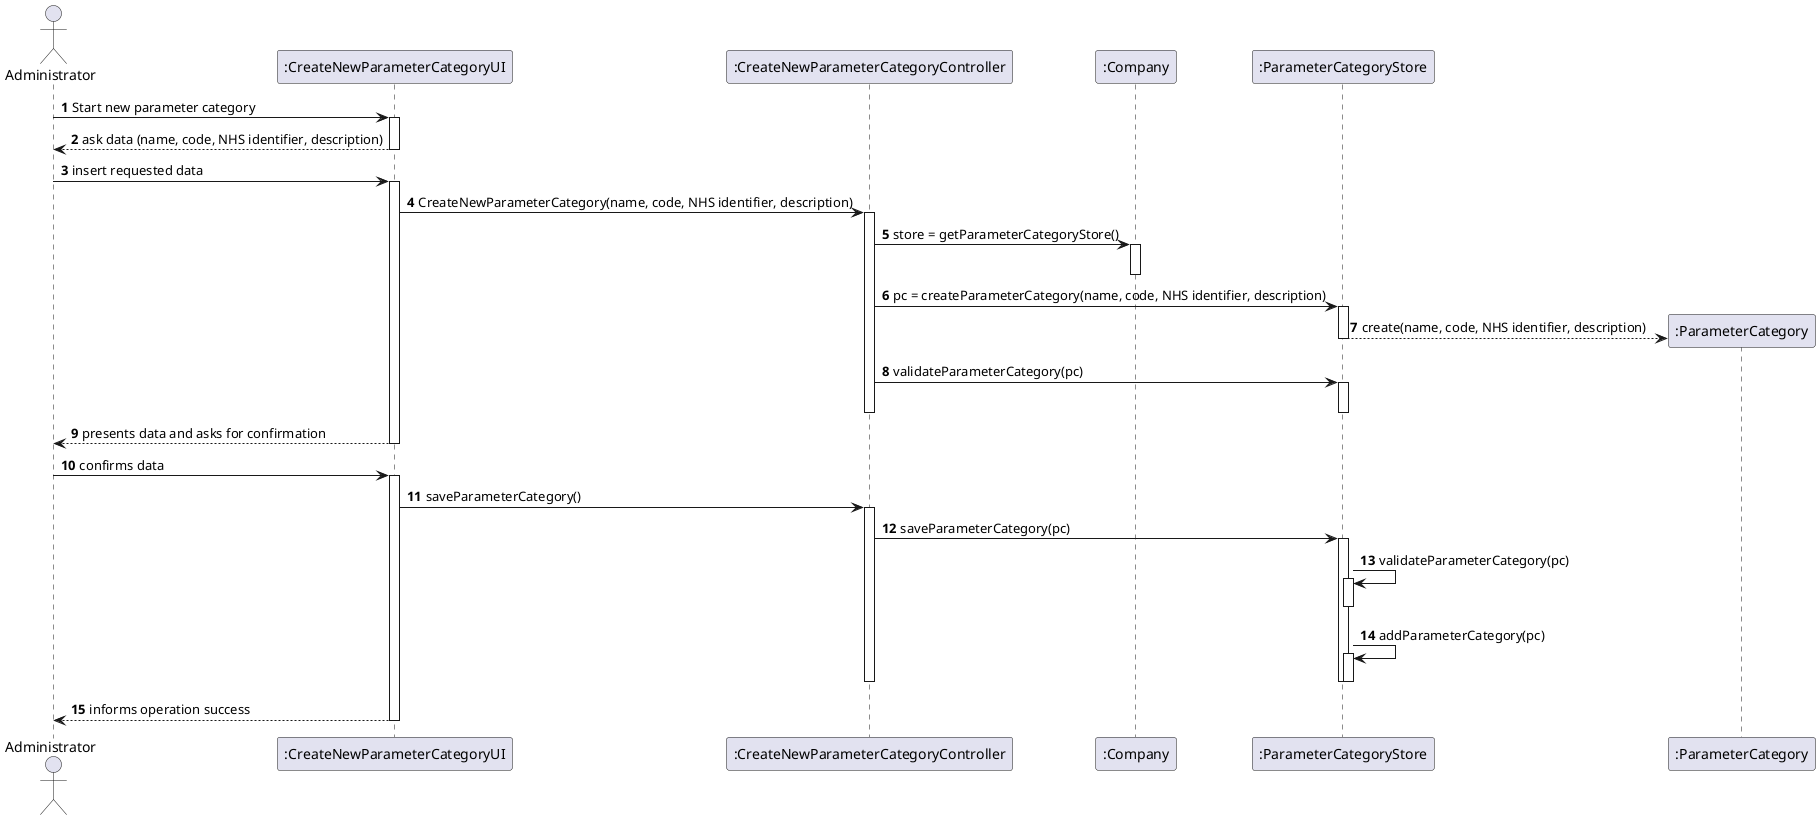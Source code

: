 @startuml
autonumber
'hide footbox
actor "Administrator" as ADMIN

participant ":CreateNewParameterCategoryUI" as UI
participant ":CreateNewParameterCategoryController" as CTRL
participant ":Company" as COMP
participant ":ParameterCategoryStore" as PCS
participant ":ParameterCategory" as PC



ADMIN -> UI : Start new parameter category
activate UI
UI --> ADMIN : ask data (name, code, NHS identifier, description)
deactivate UI
ADMIN -> UI : insert requested data
activate UI
    UI -> CTRL : CreateNewParameterCategory(name, code, NHS identifier, description)
    activate CTRL
        CTRL -> COMP : store = getParameterCategoryStore()
        activate COMP
        deactivate COMP
        CTRL -> PCS : pc = createParameterCategory(name, code, NHS identifier, description)
        activate PCS
            PCS --> PC** : create(name, code, NHS identifier, description)
        deactivate PCS
        CTRL -> PCS : validateParameterCategory(pc)
        activate PCS
        deactivate PCS
    deactivate CTRL
    UI --> ADMIN : presents data and asks for confirmation
deactivate UI
ADMIN -> UI : confirms data
activate UI
    UI -> CTRL : saveParameterCategory()
    activate CTRL
        CTRL -> PCS : saveParameterCategory(pc)
        activate PCS
            PCS -> PCS : validateParameterCategory(pc)
            activate PCS
            deactivate PCS
            PCS -> PCS : addParameterCategory(pc)
            activate PCS
            deactivate PCS
        deactivate PCS
    deactivate CTRL
    UI --> ADMIN : informs operation success
deactivate UI

@enduml
